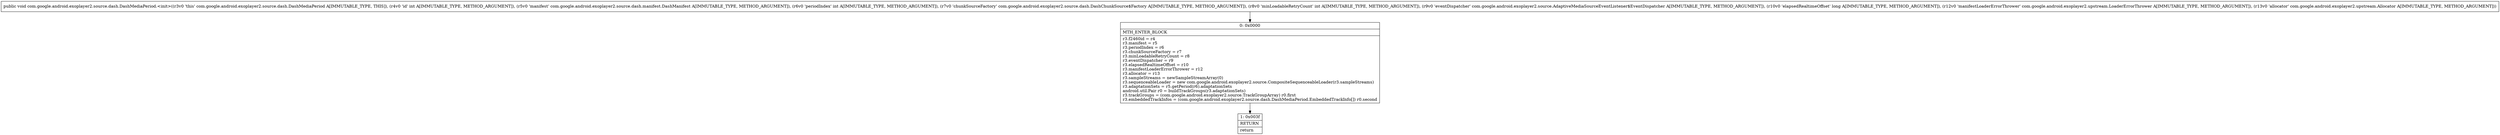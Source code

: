 digraph "CFG forcom.google.android.exoplayer2.source.dash.DashMediaPeriod.\<init\>(ILcom\/google\/android\/exoplayer2\/source\/dash\/manifest\/DashManifest;ILcom\/google\/android\/exoplayer2\/source\/dash\/DashChunkSource$Factory;ILcom\/google\/android\/exoplayer2\/source\/AdaptiveMediaSourceEventListener$EventDispatcher;JLcom\/google\/android\/exoplayer2\/upstream\/LoaderErrorThrower;Lcom\/google\/android\/exoplayer2\/upstream\/Allocator;)V" {
Node_0 [shape=record,label="{0\:\ 0x0000|MTH_ENTER_BLOCK\l|r3.f2460id = r4\lr3.manifest = r5\lr3.periodIndex = r6\lr3.chunkSourceFactory = r7\lr3.minLoadableRetryCount = r8\lr3.eventDispatcher = r9\lr3.elapsedRealtimeOffset = r10\lr3.manifestLoaderErrorThrower = r12\lr3.allocator = r13\lr3.sampleStreams = newSampleStreamArray(0)\lr3.sequenceableLoader = new com.google.android.exoplayer2.source.CompositeSequenceableLoader(r3.sampleStreams)\lr3.adaptationSets = r5.getPeriod(r6).adaptationSets\landroid.util.Pair r0 = buildTrackGroups(r3.adaptationSets)\lr3.trackGroups = (com.google.android.exoplayer2.source.TrackGroupArray) r0.first\lr3.embeddedTrackInfos = (com.google.android.exoplayer2.source.dash.DashMediaPeriod.EmbeddedTrackInfo[]) r0.second\l}"];
Node_1 [shape=record,label="{1\:\ 0x003f|RETURN\l|return\l}"];
MethodNode[shape=record,label="{public void com.google.android.exoplayer2.source.dash.DashMediaPeriod.\<init\>((r3v0 'this' com.google.android.exoplayer2.source.dash.DashMediaPeriod A[IMMUTABLE_TYPE, THIS]), (r4v0 'id' int A[IMMUTABLE_TYPE, METHOD_ARGUMENT]), (r5v0 'manifest' com.google.android.exoplayer2.source.dash.manifest.DashManifest A[IMMUTABLE_TYPE, METHOD_ARGUMENT]), (r6v0 'periodIndex' int A[IMMUTABLE_TYPE, METHOD_ARGUMENT]), (r7v0 'chunkSourceFactory' com.google.android.exoplayer2.source.dash.DashChunkSource$Factory A[IMMUTABLE_TYPE, METHOD_ARGUMENT]), (r8v0 'minLoadableRetryCount' int A[IMMUTABLE_TYPE, METHOD_ARGUMENT]), (r9v0 'eventDispatcher' com.google.android.exoplayer2.source.AdaptiveMediaSourceEventListener$EventDispatcher A[IMMUTABLE_TYPE, METHOD_ARGUMENT]), (r10v0 'elapsedRealtimeOffset' long A[IMMUTABLE_TYPE, METHOD_ARGUMENT]), (r12v0 'manifestLoaderErrorThrower' com.google.android.exoplayer2.upstream.LoaderErrorThrower A[IMMUTABLE_TYPE, METHOD_ARGUMENT]), (r13v0 'allocator' com.google.android.exoplayer2.upstream.Allocator A[IMMUTABLE_TYPE, METHOD_ARGUMENT])) }"];
MethodNode -> Node_0;
Node_0 -> Node_1;
}

